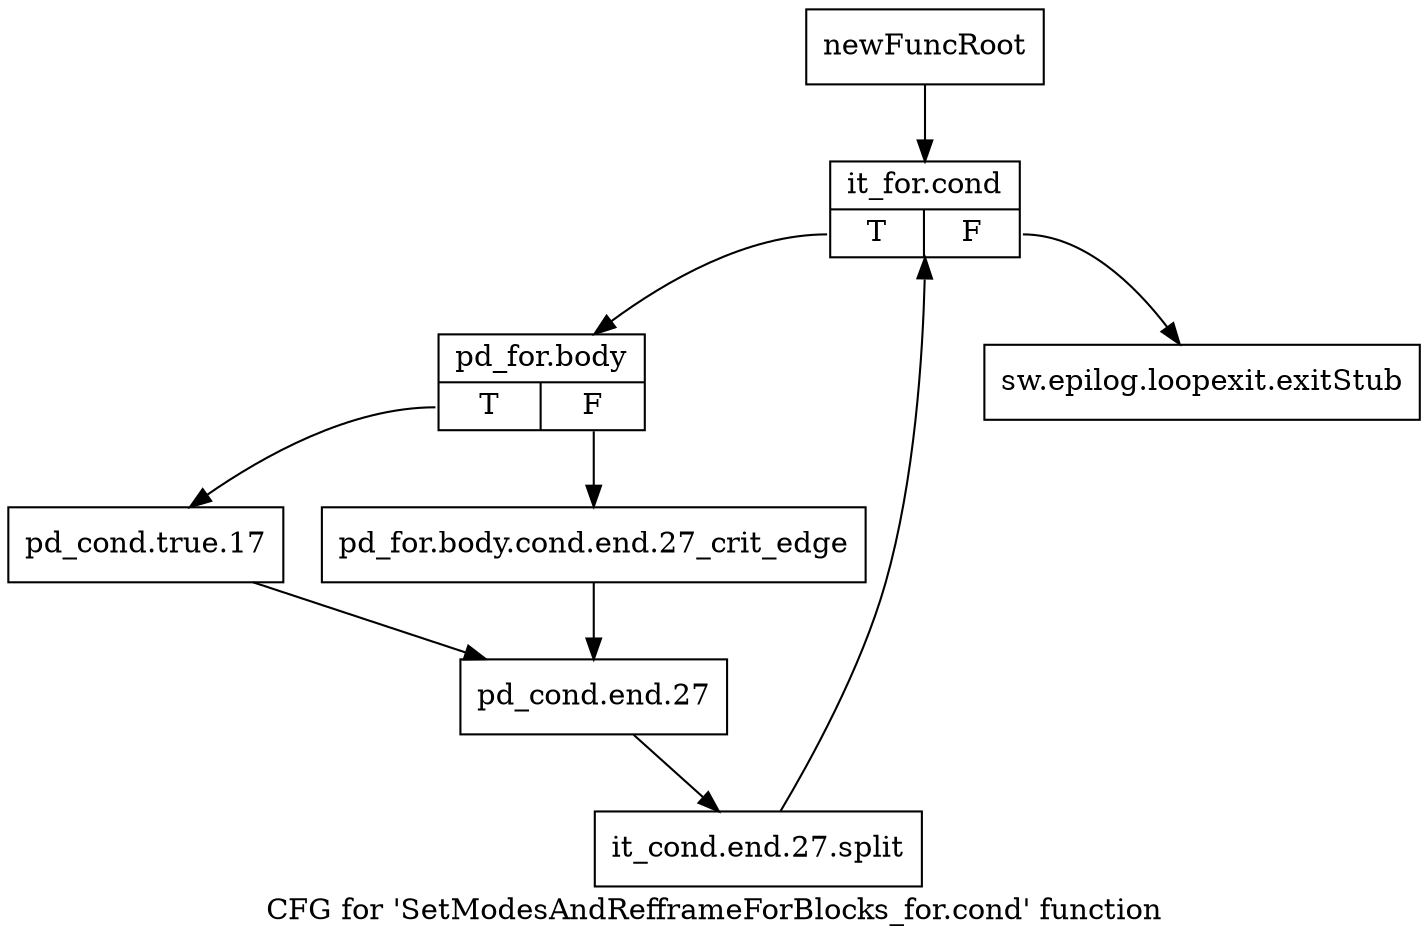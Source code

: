 digraph "CFG for 'SetModesAndRefframeForBlocks_for.cond' function" {
	label="CFG for 'SetModesAndRefframeForBlocks_for.cond' function";

	Node0x2b9cc50 [shape=record,label="{newFuncRoot}"];
	Node0x2b9cc50 -> Node0x2b9ccf0;
	Node0x2b9cca0 [shape=record,label="{sw.epilog.loopexit.exitStub}"];
	Node0x2b9ccf0 [shape=record,label="{it_for.cond|{<s0>T|<s1>F}}"];
	Node0x2b9ccf0:s0 -> Node0x2b9d1c0;
	Node0x2b9ccf0:s1 -> Node0x2b9cca0;
	Node0x2b9d1c0 [shape=record,label="{pd_for.body|{<s0>T|<s1>F}}"];
	Node0x2b9d1c0:s0 -> Node0x2b9d260;
	Node0x2b9d1c0:s1 -> Node0x2b9d210;
	Node0x2b9d210 [shape=record,label="{pd_for.body.cond.end.27_crit_edge}"];
	Node0x2b9d210 -> Node0x2b9d2b0;
	Node0x2b9d260 [shape=record,label="{pd_cond.true.17}"];
	Node0x2b9d260 -> Node0x2b9d2b0;
	Node0x2b9d2b0 [shape=record,label="{pd_cond.end.27}"];
	Node0x2b9d2b0 -> Node0x383d860;
	Node0x383d860 [shape=record,label="{it_cond.end.27.split}"];
	Node0x383d860 -> Node0x2b9ccf0;
}
